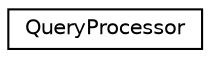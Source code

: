 digraph "Graphical Class Hierarchy"
{
  edge [fontname="Helvetica",fontsize="10",labelfontname="Helvetica",labelfontsize="10"];
  node [fontname="Helvetica",fontsize="10",shape=record];
  rankdir="LR";
  Node1 [label="QueryProcessor",height=0.2,width=0.4,color="black", fillcolor="white", style="filled",URL="$class_query_processor.html"];
}
